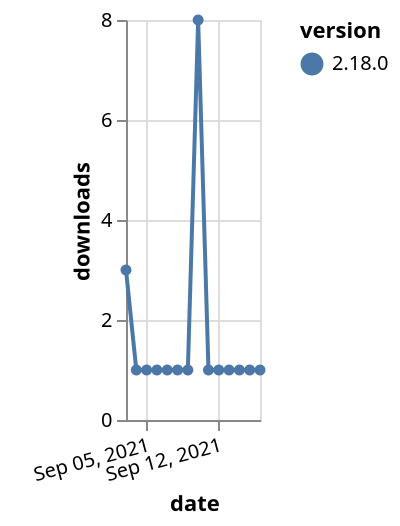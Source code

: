 {"$schema": "https://vega.github.io/schema/vega-lite/v5.json", "description": "A simple bar chart with embedded data.", "data": {"values": [{"date": "2021-09-03", "total": 502, "delta": 3, "version": "2.18.0"}, {"date": "2021-09-04", "total": 503, "delta": 1, "version": "2.18.0"}, {"date": "2021-09-05", "total": 504, "delta": 1, "version": "2.18.0"}, {"date": "2021-09-06", "total": 505, "delta": 1, "version": "2.18.0"}, {"date": "2021-09-07", "total": 506, "delta": 1, "version": "2.18.0"}, {"date": "2021-09-08", "total": 507, "delta": 1, "version": "2.18.0"}, {"date": "2021-09-09", "total": 508, "delta": 1, "version": "2.18.0"}, {"date": "2021-09-10", "total": 516, "delta": 8, "version": "2.18.0"}, {"date": "2021-09-11", "total": 517, "delta": 1, "version": "2.18.0"}, {"date": "2021-09-12", "total": 518, "delta": 1, "version": "2.18.0"}, {"date": "2021-09-13", "total": 519, "delta": 1, "version": "2.18.0"}, {"date": "2021-09-14", "total": 520, "delta": 1, "version": "2.18.0"}, {"date": "2021-09-15", "total": 521, "delta": 1, "version": "2.18.0"}, {"date": "2021-09-16", "total": 522, "delta": 1, "version": "2.18.0"}]}, "width": "container", "mark": {"type": "line", "point": {"filled": true}}, "encoding": {"x": {"field": "date", "type": "temporal", "timeUnit": "yearmonthdate", "title": "date", "axis": {"labelAngle": -15}}, "y": {"field": "delta", "type": "quantitative", "title": "downloads"}, "color": {"field": "version", "type": "nominal"}, "tooltip": {"field": "delta"}}}
